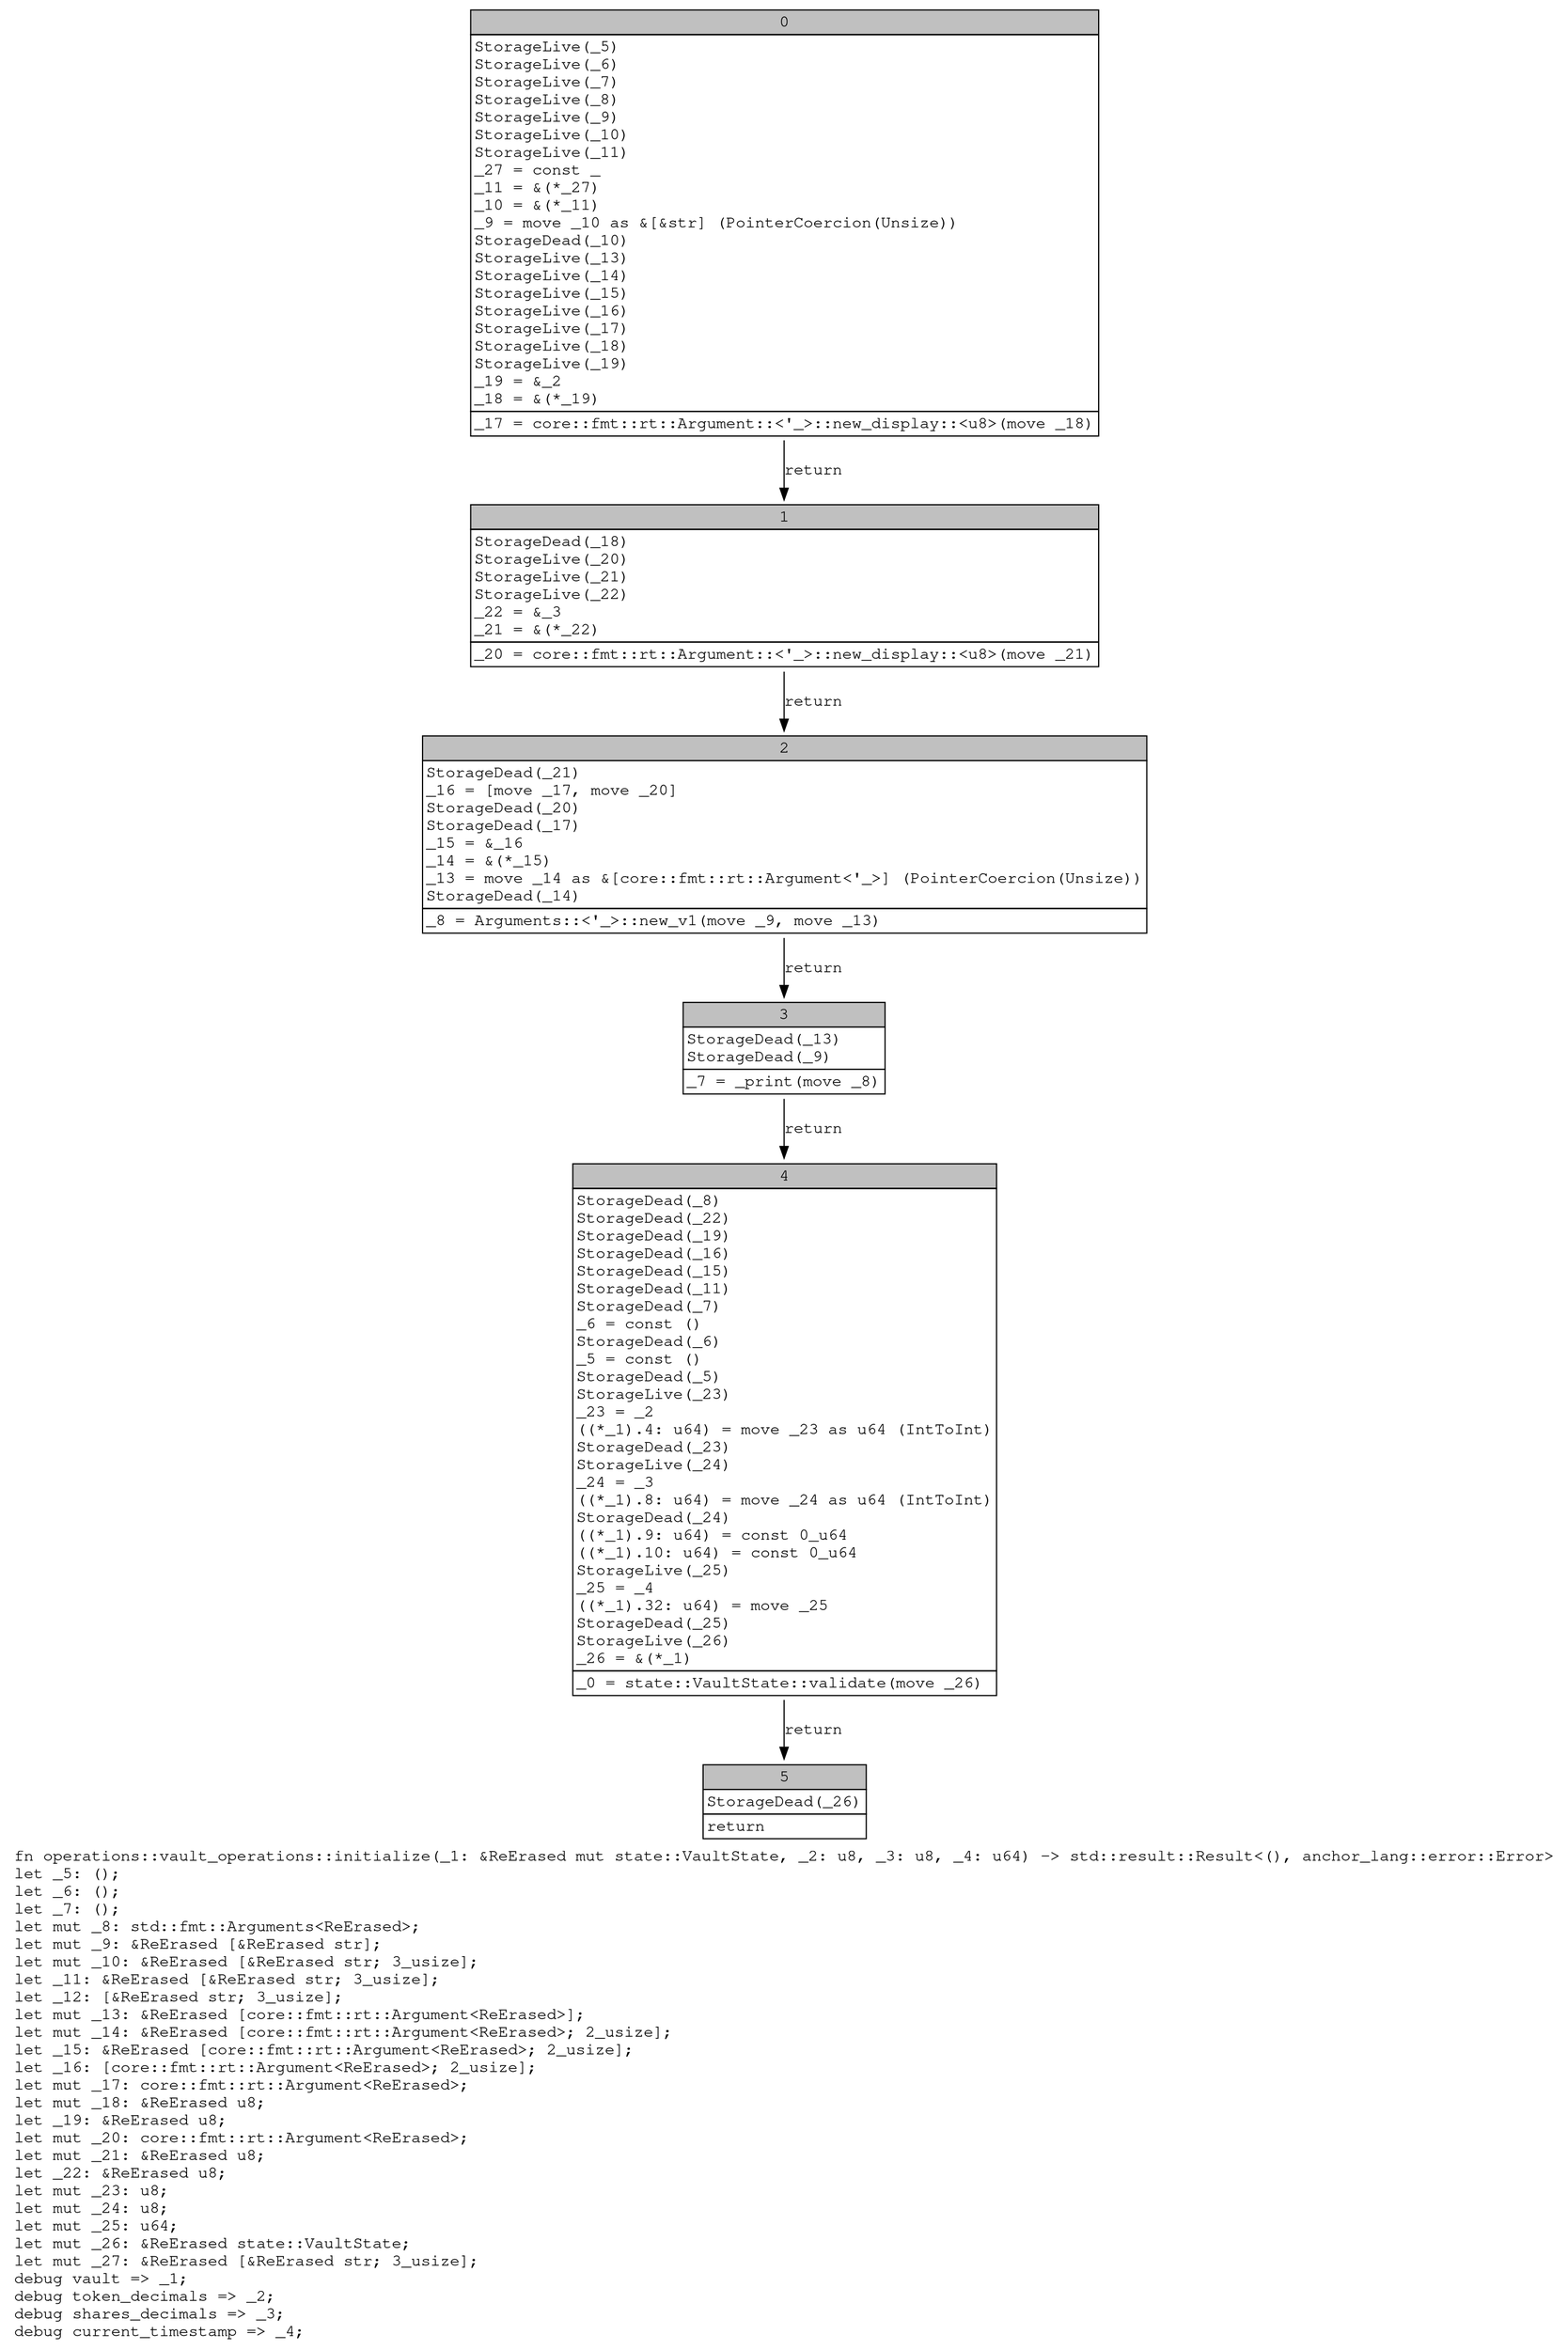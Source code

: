 digraph Mir_0_390 {
    graph [fontname="Courier, monospace"];
    node [fontname="Courier, monospace"];
    edge [fontname="Courier, monospace"];
    label=<fn operations::vault_operations::initialize(_1: &amp;ReErased mut state::VaultState, _2: u8, _3: u8, _4: u64) -&gt; std::result::Result&lt;(), anchor_lang::error::Error&gt;<br align="left"/>let _5: ();<br align="left"/>let _6: ();<br align="left"/>let _7: ();<br align="left"/>let mut _8: std::fmt::Arguments&lt;ReErased&gt;;<br align="left"/>let mut _9: &amp;ReErased [&amp;ReErased str];<br align="left"/>let mut _10: &amp;ReErased [&amp;ReErased str; 3_usize];<br align="left"/>let _11: &amp;ReErased [&amp;ReErased str; 3_usize];<br align="left"/>let _12: [&amp;ReErased str; 3_usize];<br align="left"/>let mut _13: &amp;ReErased [core::fmt::rt::Argument&lt;ReErased&gt;];<br align="left"/>let mut _14: &amp;ReErased [core::fmt::rt::Argument&lt;ReErased&gt;; 2_usize];<br align="left"/>let _15: &amp;ReErased [core::fmt::rt::Argument&lt;ReErased&gt;; 2_usize];<br align="left"/>let _16: [core::fmt::rt::Argument&lt;ReErased&gt;; 2_usize];<br align="left"/>let mut _17: core::fmt::rt::Argument&lt;ReErased&gt;;<br align="left"/>let mut _18: &amp;ReErased u8;<br align="left"/>let _19: &amp;ReErased u8;<br align="left"/>let mut _20: core::fmt::rt::Argument&lt;ReErased&gt;;<br align="left"/>let mut _21: &amp;ReErased u8;<br align="left"/>let _22: &amp;ReErased u8;<br align="left"/>let mut _23: u8;<br align="left"/>let mut _24: u8;<br align="left"/>let mut _25: u64;<br align="left"/>let mut _26: &amp;ReErased state::VaultState;<br align="left"/>let mut _27: &amp;ReErased [&amp;ReErased str; 3_usize];<br align="left"/>debug vault =&gt; _1;<br align="left"/>debug token_decimals =&gt; _2;<br align="left"/>debug shares_decimals =&gt; _3;<br align="left"/>debug current_timestamp =&gt; _4;<br align="left"/>>;
    bb0__0_390 [shape="none", label=<<table border="0" cellborder="1" cellspacing="0"><tr><td bgcolor="gray" align="center" colspan="1">0</td></tr><tr><td align="left" balign="left">StorageLive(_5)<br/>StorageLive(_6)<br/>StorageLive(_7)<br/>StorageLive(_8)<br/>StorageLive(_9)<br/>StorageLive(_10)<br/>StorageLive(_11)<br/>_27 = const _<br/>_11 = &amp;(*_27)<br/>_10 = &amp;(*_11)<br/>_9 = move _10 as &amp;[&amp;str] (PointerCoercion(Unsize))<br/>StorageDead(_10)<br/>StorageLive(_13)<br/>StorageLive(_14)<br/>StorageLive(_15)<br/>StorageLive(_16)<br/>StorageLive(_17)<br/>StorageLive(_18)<br/>StorageLive(_19)<br/>_19 = &amp;_2<br/>_18 = &amp;(*_19)<br/></td></tr><tr><td align="left">_17 = core::fmt::rt::Argument::&lt;'_&gt;::new_display::&lt;u8&gt;(move _18)</td></tr></table>>];
    bb1__0_390 [shape="none", label=<<table border="0" cellborder="1" cellspacing="0"><tr><td bgcolor="gray" align="center" colspan="1">1</td></tr><tr><td align="left" balign="left">StorageDead(_18)<br/>StorageLive(_20)<br/>StorageLive(_21)<br/>StorageLive(_22)<br/>_22 = &amp;_3<br/>_21 = &amp;(*_22)<br/></td></tr><tr><td align="left">_20 = core::fmt::rt::Argument::&lt;'_&gt;::new_display::&lt;u8&gt;(move _21)</td></tr></table>>];
    bb2__0_390 [shape="none", label=<<table border="0" cellborder="1" cellspacing="0"><tr><td bgcolor="gray" align="center" colspan="1">2</td></tr><tr><td align="left" balign="left">StorageDead(_21)<br/>_16 = [move _17, move _20]<br/>StorageDead(_20)<br/>StorageDead(_17)<br/>_15 = &amp;_16<br/>_14 = &amp;(*_15)<br/>_13 = move _14 as &amp;[core::fmt::rt::Argument&lt;'_&gt;] (PointerCoercion(Unsize))<br/>StorageDead(_14)<br/></td></tr><tr><td align="left">_8 = Arguments::&lt;'_&gt;::new_v1(move _9, move _13)</td></tr></table>>];
    bb3__0_390 [shape="none", label=<<table border="0" cellborder="1" cellspacing="0"><tr><td bgcolor="gray" align="center" colspan="1">3</td></tr><tr><td align="left" balign="left">StorageDead(_13)<br/>StorageDead(_9)<br/></td></tr><tr><td align="left">_7 = _print(move _8)</td></tr></table>>];
    bb4__0_390 [shape="none", label=<<table border="0" cellborder="1" cellspacing="0"><tr><td bgcolor="gray" align="center" colspan="1">4</td></tr><tr><td align="left" balign="left">StorageDead(_8)<br/>StorageDead(_22)<br/>StorageDead(_19)<br/>StorageDead(_16)<br/>StorageDead(_15)<br/>StorageDead(_11)<br/>StorageDead(_7)<br/>_6 = const ()<br/>StorageDead(_6)<br/>_5 = const ()<br/>StorageDead(_5)<br/>StorageLive(_23)<br/>_23 = _2<br/>((*_1).4: u64) = move _23 as u64 (IntToInt)<br/>StorageDead(_23)<br/>StorageLive(_24)<br/>_24 = _3<br/>((*_1).8: u64) = move _24 as u64 (IntToInt)<br/>StorageDead(_24)<br/>((*_1).9: u64) = const 0_u64<br/>((*_1).10: u64) = const 0_u64<br/>StorageLive(_25)<br/>_25 = _4<br/>((*_1).32: u64) = move _25<br/>StorageDead(_25)<br/>StorageLive(_26)<br/>_26 = &amp;(*_1)<br/></td></tr><tr><td align="left">_0 = state::VaultState::validate(move _26)</td></tr></table>>];
    bb5__0_390 [shape="none", label=<<table border="0" cellborder="1" cellspacing="0"><tr><td bgcolor="gray" align="center" colspan="1">5</td></tr><tr><td align="left" balign="left">StorageDead(_26)<br/></td></tr><tr><td align="left">return</td></tr></table>>];
    bb0__0_390 -> bb1__0_390 [label="return"];
    bb1__0_390 -> bb2__0_390 [label="return"];
    bb2__0_390 -> bb3__0_390 [label="return"];
    bb3__0_390 -> bb4__0_390 [label="return"];
    bb4__0_390 -> bb5__0_390 [label="return"];
}
